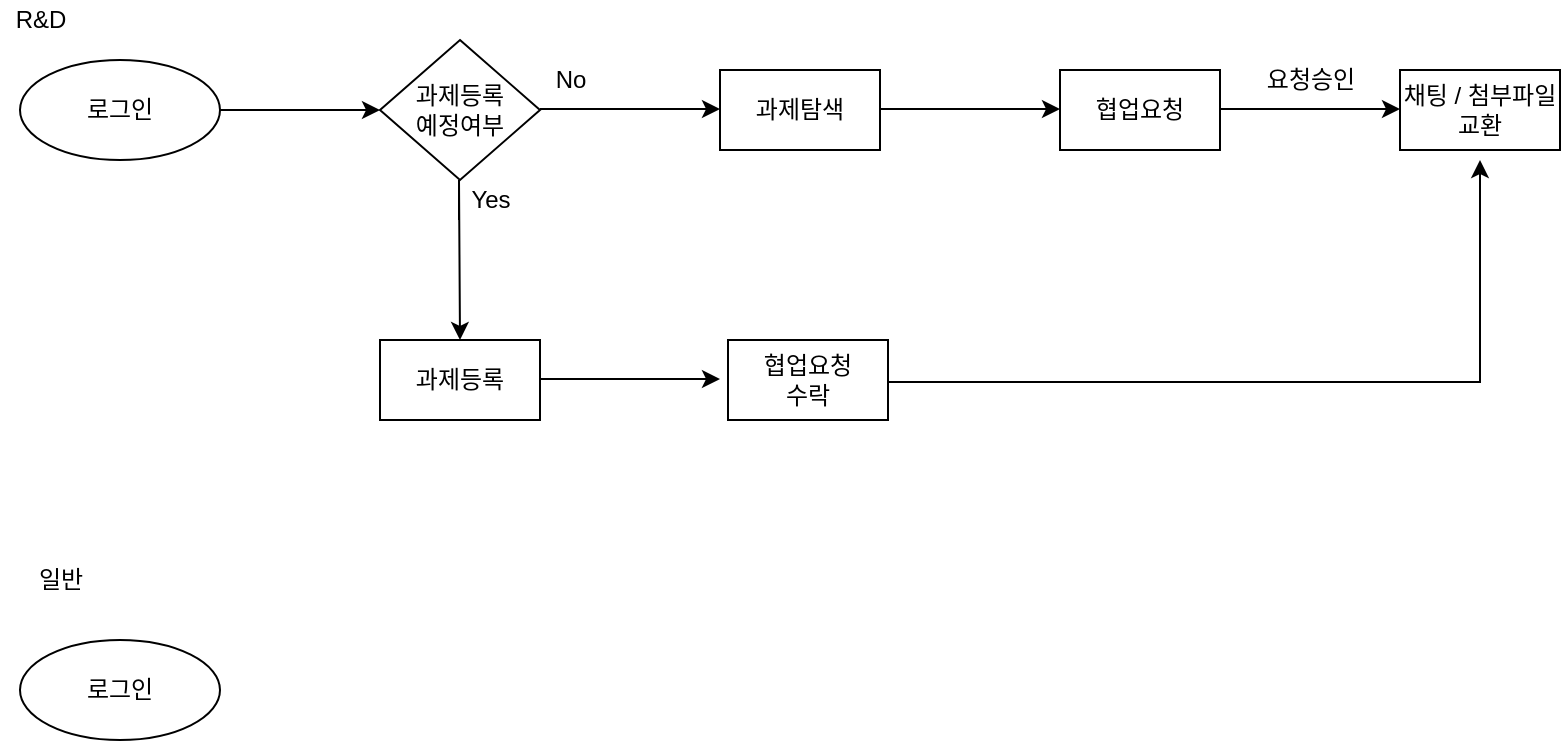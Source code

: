 <mxfile version="14.9.6" type="github">
  <diagram id="e8OOpORlQEa0W2f_swX9" name="Page-1">
    <mxGraphModel dx="1038" dy="588" grid="1" gridSize="10" guides="1" tooltips="1" connect="1" arrows="1" fold="1" page="1" pageScale="1" pageWidth="827" pageHeight="1169" math="0" shadow="0">
      <root>
        <mxCell id="0" />
        <mxCell id="1" parent="0" />
        <mxCell id="K9TvvyC0Zo93BWDe9e6b-13" value="" style="edgeStyle=orthogonalEdgeStyle;rounded=0;orthogonalLoop=1;jettySize=auto;html=1;" edge="1" parent="1" source="K9TvvyC0Zo93BWDe9e6b-1">
          <mxGeometry relative="1" as="geometry">
            <mxPoint x="200" y="65" as="targetPoint" />
          </mxGeometry>
        </mxCell>
        <mxCell id="K9TvvyC0Zo93BWDe9e6b-1" value="로그인" style="ellipse;whiteSpace=wrap;html=1;" vertex="1" parent="1">
          <mxGeometry x="20" y="40" width="100" height="50" as="geometry" />
        </mxCell>
        <mxCell id="K9TvvyC0Zo93BWDe9e6b-4" value="과제탐색" style="rounded=0;whiteSpace=wrap;html=1;" vertex="1" parent="1">
          <mxGeometry x="370" y="45" width="80" height="40" as="geometry" />
        </mxCell>
        <mxCell id="K9TvvyC0Zo93BWDe9e6b-12" value="과제등록 &lt;br&gt;예정여부" style="rhombus;whiteSpace=wrap;html=1;" vertex="1" parent="1">
          <mxGeometry x="200" y="30" width="80" height="70" as="geometry" />
        </mxCell>
        <mxCell id="K9TvvyC0Zo93BWDe9e6b-14" value="R&amp;amp;D" style="text;html=1;resizable=0;autosize=1;align=center;verticalAlign=middle;points=[];fillColor=none;strokeColor=none;rounded=0;" vertex="1" parent="1">
          <mxGeometry x="10" y="10" width="40" height="20" as="geometry" />
        </mxCell>
        <mxCell id="K9TvvyC0Zo93BWDe9e6b-15" value="" style="edgeStyle=orthogonalEdgeStyle;rounded=0;orthogonalLoop=1;jettySize=auto;html=1;" edge="1" parent="1">
          <mxGeometry relative="1" as="geometry">
            <mxPoint x="280" y="64.5" as="sourcePoint" />
            <mxPoint x="370" y="64.5" as="targetPoint" />
            <Array as="points">
              <mxPoint x="320" y="65" />
              <mxPoint x="320" y="65" />
            </Array>
          </mxGeometry>
        </mxCell>
        <mxCell id="K9TvvyC0Zo93BWDe9e6b-19" value="No" style="text;html=1;resizable=0;autosize=1;align=center;verticalAlign=middle;points=[];fillColor=none;strokeColor=none;rounded=0;" vertex="1" parent="1">
          <mxGeometry x="280" y="40" width="30" height="20" as="geometry" />
        </mxCell>
        <mxCell id="K9TvvyC0Zo93BWDe9e6b-21" value="" style="edgeStyle=orthogonalEdgeStyle;rounded=0;orthogonalLoop=1;jettySize=auto;html=1;" edge="1" parent="1">
          <mxGeometry relative="1" as="geometry">
            <mxPoint x="239.5" y="120" as="sourcePoint" />
            <mxPoint x="240" y="180" as="targetPoint" />
            <Array as="points">
              <mxPoint x="239.5" y="100" />
              <mxPoint x="239.5" y="100" />
            </Array>
          </mxGeometry>
        </mxCell>
        <mxCell id="K9TvvyC0Zo93BWDe9e6b-22" value="Yes" style="text;html=1;resizable=0;autosize=1;align=center;verticalAlign=middle;points=[];fillColor=none;strokeColor=none;rounded=0;" vertex="1" parent="1">
          <mxGeometry x="240" y="100" width="30" height="20" as="geometry" />
        </mxCell>
        <mxCell id="K9TvvyC0Zo93BWDe9e6b-23" value="과제등록" style="rounded=0;whiteSpace=wrap;html=1;" vertex="1" parent="1">
          <mxGeometry x="200" y="180" width="80" height="40" as="geometry" />
        </mxCell>
        <mxCell id="K9TvvyC0Zo93BWDe9e6b-24" value="" style="edgeStyle=orthogonalEdgeStyle;rounded=0;orthogonalLoop=1;jettySize=auto;html=1;" edge="1" parent="1">
          <mxGeometry relative="1" as="geometry">
            <mxPoint x="450" y="64.5" as="sourcePoint" />
            <mxPoint x="540" y="64.5" as="targetPoint" />
            <Array as="points">
              <mxPoint x="490" y="65" />
              <mxPoint x="490" y="65" />
            </Array>
          </mxGeometry>
        </mxCell>
        <mxCell id="K9TvvyC0Zo93BWDe9e6b-25" value="협업요청" style="rounded=0;whiteSpace=wrap;html=1;" vertex="1" parent="1">
          <mxGeometry x="540" y="45" width="80" height="40" as="geometry" />
        </mxCell>
        <mxCell id="K9TvvyC0Zo93BWDe9e6b-26" value="" style="edgeStyle=orthogonalEdgeStyle;rounded=0;orthogonalLoop=1;jettySize=auto;html=1;" edge="1" parent="1">
          <mxGeometry relative="1" as="geometry">
            <mxPoint x="620" y="64.5" as="sourcePoint" />
            <mxPoint x="710" y="64.5" as="targetPoint" />
            <Array as="points">
              <mxPoint x="660" y="65" />
              <mxPoint x="660" y="65" />
            </Array>
          </mxGeometry>
        </mxCell>
        <mxCell id="K9TvvyC0Zo93BWDe9e6b-27" value="채팅 / 첨부파일 교환" style="rounded=0;whiteSpace=wrap;html=1;" vertex="1" parent="1">
          <mxGeometry x="710" y="45" width="80" height="40" as="geometry" />
        </mxCell>
        <mxCell id="K9TvvyC0Zo93BWDe9e6b-28" value="요청승인" style="text;html=1;resizable=0;autosize=1;align=center;verticalAlign=middle;points=[];fillColor=none;strokeColor=none;rounded=0;" vertex="1" parent="1">
          <mxGeometry x="635" y="40" width="60" height="20" as="geometry" />
        </mxCell>
        <mxCell id="K9TvvyC0Zo93BWDe9e6b-29" value="" style="edgeStyle=orthogonalEdgeStyle;rounded=0;orthogonalLoop=1;jettySize=auto;html=1;" edge="1" parent="1">
          <mxGeometry relative="1" as="geometry">
            <mxPoint x="280" y="199.5" as="sourcePoint" />
            <mxPoint x="370" y="199.5" as="targetPoint" />
            <Array as="points">
              <mxPoint x="320" y="200" />
              <mxPoint x="320" y="200" />
            </Array>
          </mxGeometry>
        </mxCell>
        <mxCell id="K9TvvyC0Zo93BWDe9e6b-30" value="협업요청&lt;br&gt;수락" style="rounded=0;whiteSpace=wrap;html=1;" vertex="1" parent="1">
          <mxGeometry x="374" y="180" width="80" height="40" as="geometry" />
        </mxCell>
        <mxCell id="K9TvvyC0Zo93BWDe9e6b-31" value="" style="edgeStyle=orthogonalEdgeStyle;rounded=0;orthogonalLoop=1;jettySize=auto;html=1;" edge="1" parent="1">
          <mxGeometry relative="1" as="geometry">
            <mxPoint x="454" y="200" as="sourcePoint" />
            <mxPoint x="750" y="90" as="targetPoint" />
            <Array as="points">
              <mxPoint x="454" y="201" />
              <mxPoint x="750" y="201" />
              <mxPoint x="750" y="90" />
            </Array>
          </mxGeometry>
        </mxCell>
        <mxCell id="K9TvvyC0Zo93BWDe9e6b-32" value="일반" style="text;html=1;resizable=0;autosize=1;align=center;verticalAlign=middle;points=[];fillColor=none;strokeColor=none;rounded=0;" vertex="1" parent="1">
          <mxGeometry x="20" y="290" width="40" height="20" as="geometry" />
        </mxCell>
        <mxCell id="K9TvvyC0Zo93BWDe9e6b-33" value="로그인" style="ellipse;whiteSpace=wrap;html=1;" vertex="1" parent="1">
          <mxGeometry x="20" y="330" width="100" height="50" as="geometry" />
        </mxCell>
      </root>
    </mxGraphModel>
  </diagram>
</mxfile>
